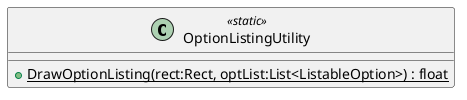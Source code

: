 @startuml
class OptionListingUtility <<static>> {
    + {static} DrawOptionListing(rect:Rect, optList:List<ListableOption>) : float
}
@enduml
